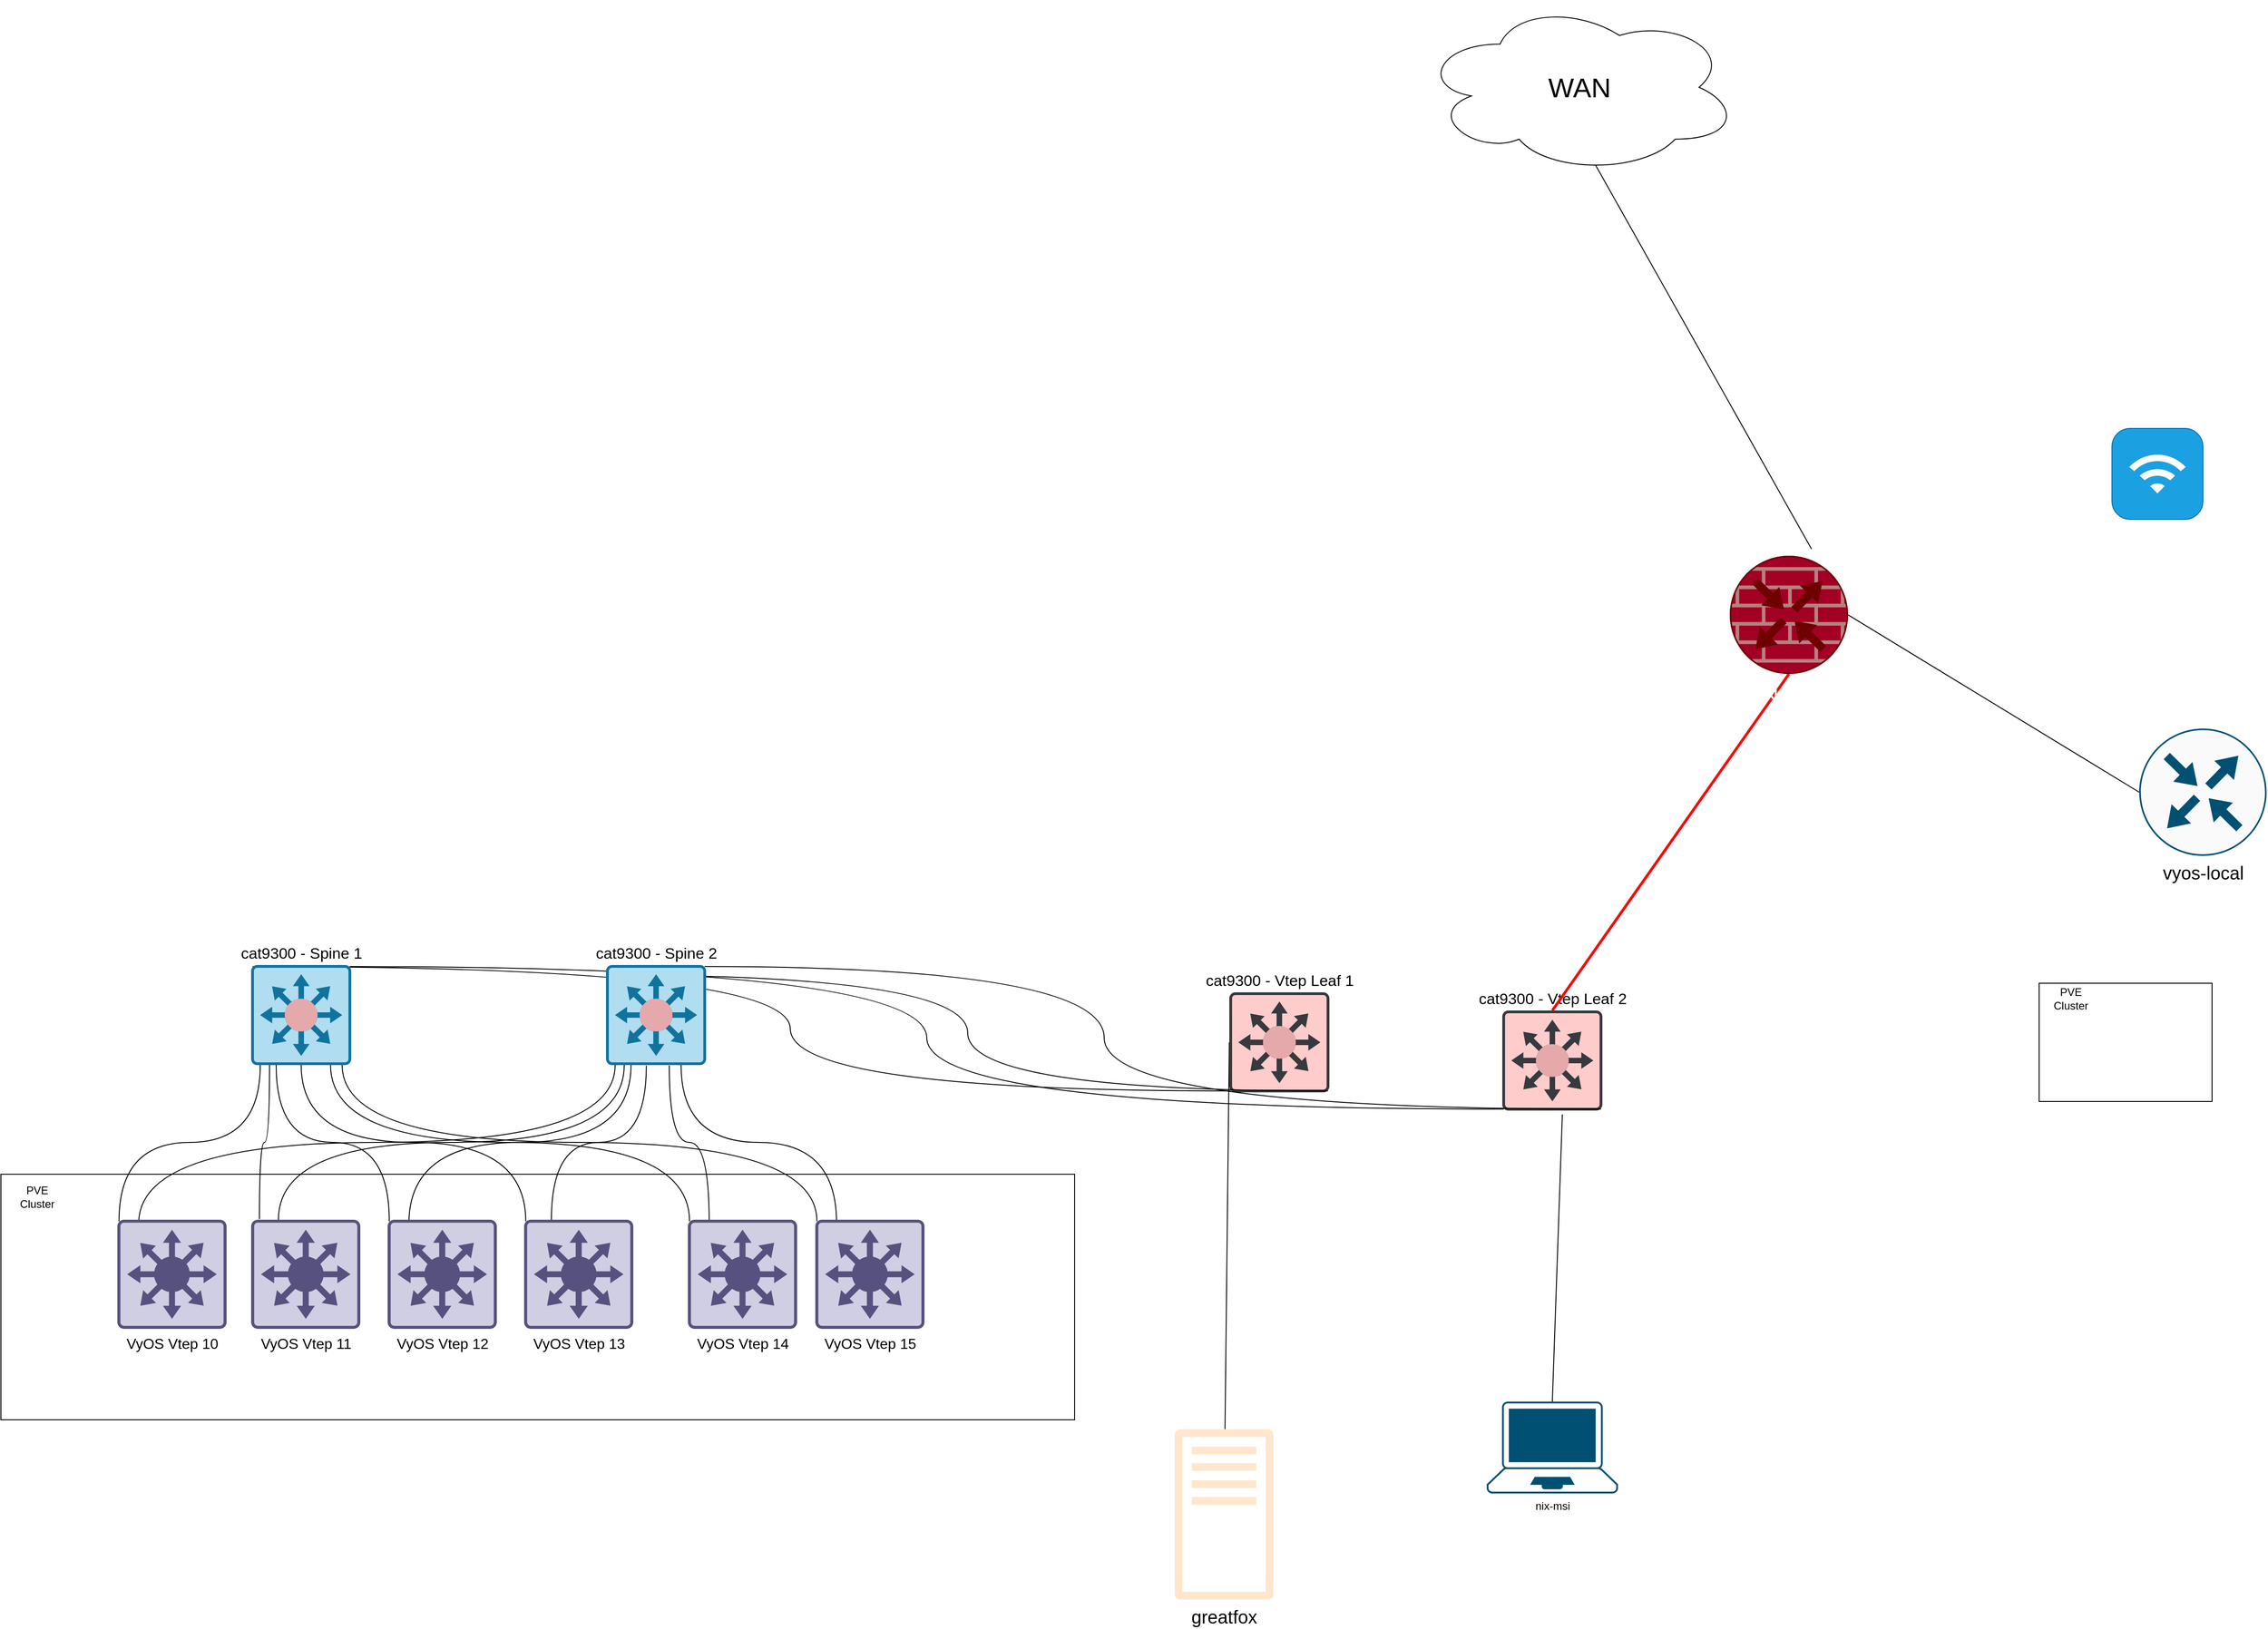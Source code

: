 <mxfile version="26.0.10">
  <diagram name="Page-1" id="Rgjj89eCdvNnS10fGYwV">
    <mxGraphModel dx="3079" dy="1870" grid="1" gridSize="10" guides="1" tooltips="1" connect="1" arrows="1" fold="1" page="1" pageScale="1" pageWidth="850" pageHeight="1100" math="0" shadow="0" adaptiveColors="simple">
      <root>
        <mxCell id="0" />
        <mxCell id="1" parent="0" />
        <mxCell id="LlokaoBQDyI7vfWsaAnD-50" value="" style="group" parent="1" vertex="1" connectable="0">
          <mxGeometry x="-1510" y="520" width="1180" height="270" as="geometry" />
        </mxCell>
        <mxCell id="LlokaoBQDyI7vfWsaAnD-48" value="" style="rounded=0;whiteSpace=wrap;html=1;movable=1;resizable=1;rotatable=1;deletable=1;editable=1;locked=0;connectable=1;" parent="LlokaoBQDyI7vfWsaAnD-50" vertex="1">
          <mxGeometry width="1180" height="270" as="geometry" />
        </mxCell>
        <mxCell id="LlokaoBQDyI7vfWsaAnD-49" value="PVE Cluster" style="text;html=1;align=center;verticalAlign=middle;whiteSpace=wrap;rounded=0;movable=1;resizable=1;rotatable=1;deletable=1;editable=1;locked=0;connectable=1;" parent="LlokaoBQDyI7vfWsaAnD-50" vertex="1">
          <mxGeometry x="10" y="10" width="60" height="30" as="geometry" />
        </mxCell>
        <mxCell id="PbtLvo4gmNFbYHyGWxIX-13" style="rounded=0;orthogonalLoop=1;jettySize=auto;html=1;exitX=0;exitY=0.5;exitDx=0;exitDy=0;exitPerimeter=0;endArrow=none;endFill=0;" parent="1" source="LlokaoBQDyI7vfWsaAnD-42" target="PbtLvo4gmNFbYHyGWxIX-12" edge="1">
          <mxGeometry relative="1" as="geometry" />
        </mxCell>
        <mxCell id="LlokaoBQDyI7vfWsaAnD-42" value="cat9300 - Vtep Leaf 1" style="sketch=0;points=[[0.015,0.015,0],[0.985,0.015,0],[0.985,0.985,0],[0.015,0.985,0],[0.25,0,0],[0.5,0,0],[0.75,0,0],[1,0.25,0],[1,0.5,0],[1,0.75,0],[0.75,1,0],[0.5,1,0],[0.25,1,0],[0,0.75,0],[0,0.5,0],[0,0.25,0]];verticalLabelPosition=top;html=1;verticalAlign=bottom;aspect=fixed;align=center;pointerEvents=1;shape=mxgraph.cisco19.rect;prIcon=secure_catalyst_switch_color2;labelBackgroundColor=default;fontSize=17;fillColor=#ffcccc;strokeColor=#36393d;labelPosition=center;" parent="1" vertex="1">
          <mxGeometry x="-160" y="320" width="110" height="110" as="geometry" />
        </mxCell>
        <mxCell id="LlokaoBQDyI7vfWsaAnD-43" value="cat9300 - Vtep Leaf 2" style="sketch=0;points=[[0.015,0.015,0],[0.985,0.015,0],[0.985,0.985,0],[0.015,0.985,0],[0.25,0,0],[0.5,0,0],[0.75,0,0],[1,0.25,0],[1,0.5,0],[1,0.75,0],[0.75,1,0],[0.5,1,0],[0.25,1,0],[0,0.75,0],[0,0.5,0],[0,0.25,0]];verticalLabelPosition=top;html=1;verticalAlign=bottom;aspect=fixed;align=center;pointerEvents=1;shape=mxgraph.cisco19.rect;prIcon=secure_catalyst_switch_color2;labelBackgroundColor=default;fontSize=17;fillColor=#ffcccc;strokeColor=#36393d;labelPosition=center;" parent="1" vertex="1">
          <mxGeometry x="140" y="340" width="110" height="110" as="geometry" />
        </mxCell>
        <mxCell id="LlokaoBQDyI7vfWsaAnD-44" style="rounded=0;orthogonalLoop=1;jettySize=auto;html=1;exitX=0.015;exitY=0.985;exitDx=0;exitDy=0;exitPerimeter=0;entryX=0.015;entryY=0.015;entryDx=0;entryDy=0;entryPerimeter=0;endArrow=none;endFill=0;edgeStyle=orthogonalEdgeStyle;curved=1;" parent="1" source="LlokaoBQDyI7vfWsaAnD-42" target="LlokaoBQDyI7vfWsaAnD-6" edge="1">
          <mxGeometry relative="1" as="geometry" />
        </mxCell>
        <mxCell id="LlokaoBQDyI7vfWsaAnD-45" style="rounded=0;orthogonalLoop=1;jettySize=auto;html=1;exitX=0.985;exitY=0.985;exitDx=0;exitDy=0;exitPerimeter=0;entryX=0.018;entryY=0.1;entryDx=0;entryDy=0;entryPerimeter=0;endArrow=none;endFill=0;edgeStyle=orthogonalEdgeStyle;curved=1;" parent="1" source="LlokaoBQDyI7vfWsaAnD-42" target="LlokaoBQDyI7vfWsaAnD-10" edge="1">
          <mxGeometry relative="1" as="geometry" />
        </mxCell>
        <mxCell id="LlokaoBQDyI7vfWsaAnD-46" style="rounded=0;orthogonalLoop=1;jettySize=auto;html=1;exitX=0.015;exitY=0.985;exitDx=0;exitDy=0;exitPerimeter=0;entryX=0.985;entryY=0.015;entryDx=0;entryDy=0;entryPerimeter=0;endArrow=none;endFill=0;edgeStyle=orthogonalEdgeStyle;curved=1;" parent="1" source="LlokaoBQDyI7vfWsaAnD-43" target="LlokaoBQDyI7vfWsaAnD-6" edge="1">
          <mxGeometry relative="1" as="geometry" />
        </mxCell>
        <mxCell id="LlokaoBQDyI7vfWsaAnD-47" style="rounded=0;orthogonalLoop=1;jettySize=auto;html=1;exitX=0.985;exitY=0.985;exitDx=0;exitDy=0;exitPerimeter=0;entryX=0.985;entryY=0.015;entryDx=0;entryDy=0;entryPerimeter=0;endArrow=none;endFill=0;edgeStyle=orthogonalEdgeStyle;curved=1;" parent="1" source="LlokaoBQDyI7vfWsaAnD-43" target="LlokaoBQDyI7vfWsaAnD-10" edge="1">
          <mxGeometry relative="1" as="geometry" />
        </mxCell>
        <mxCell id="PbtLvo4gmNFbYHyGWxIX-12" value="greatfox" style="sketch=0;outlineConnect=0;fillColor=#ffe6cc;strokeColor=#d79b00;dashed=0;verticalLabelPosition=bottom;verticalAlign=top;align=center;html=1;fontSize=20;fontStyle=0;aspect=fixed;pointerEvents=1;shape=mxgraph.aws4.traditional_server;" parent="1" vertex="1">
          <mxGeometry x="-220.0" y="800" width="108.46" height="188" as="geometry" />
        </mxCell>
        <mxCell id="ef0nl-UPp9qs67J5QoKZ-1" value="nix-msi" style="points=[[0.13,0.02,0],[0.5,0,0],[0.87,0.02,0],[0.885,0.4,0],[0.985,0.985,0],[0.5,1,0],[0.015,0.985,0],[0.115,0.4,0]];verticalLabelPosition=bottom;sketch=0;html=1;verticalAlign=top;aspect=fixed;align=center;pointerEvents=1;shape=mxgraph.cisco19.laptop;fillColor=#005073;strokeColor=none;" vertex="1" parent="1">
          <mxGeometry x="122.86" y="770" width="144.29" height="101" as="geometry" />
        </mxCell>
        <mxCell id="ef0nl-UPp9qs67J5QoKZ-2" value="" style="endArrow=none;html=1;rounded=0;entryX=0.6;entryY=1.039;entryDx=0;entryDy=0;entryPerimeter=0;exitX=0.5;exitY=0;exitDx=0;exitDy=0;exitPerimeter=0;" edge="1" parent="1" source="ef0nl-UPp9qs67J5QoKZ-1" target="LlokaoBQDyI7vfWsaAnD-43">
          <mxGeometry width="50" height="50" relative="1" as="geometry">
            <mxPoint x="820" y="350" as="sourcePoint" />
            <mxPoint x="870" y="300" as="targetPoint" />
          </mxGeometry>
        </mxCell>
        <mxCell id="LlokaoBQDyI7vfWsaAnD-18" style="rounded=0;orthogonalLoop=1;jettySize=auto;html=1;exitX=0.076;exitY=-0.006;exitDx=0;exitDy=0;exitPerimeter=0;entryX=0.184;entryY=0.995;entryDx=0;entryDy=0;entryPerimeter=0;strokeColor=default;endArrow=none;endFill=0;edgeStyle=orthogonalEdgeStyle;curved=1;" parent="1" source="LlokaoBQDyI7vfWsaAnD-15" target="LlokaoBQDyI7vfWsaAnD-6" edge="1">
          <mxGeometry relative="1" as="geometry">
            <mxPoint x="-1315.0" y="673.45" as="sourcePoint" />
            <mxPoint x="-1195.15" y="490" as="targetPoint" />
          </mxGeometry>
        </mxCell>
        <mxCell id="LlokaoBQDyI7vfWsaAnD-21" style="rounded=0;orthogonalLoop=1;jettySize=auto;html=1;exitX=0.25;exitY=1;exitDx=0;exitDy=0;exitPerimeter=0;entryX=0.015;entryY=0.015;entryDx=0;entryDy=0;entryPerimeter=0;endArrow=none;endFill=0;edgeStyle=orthogonalEdgeStyle;curved=1;" parent="1" source="LlokaoBQDyI7vfWsaAnD-6" target="LlokaoBQDyI7vfWsaAnD-20" edge="1">
          <mxGeometry relative="1" as="geometry" />
        </mxCell>
        <mxCell id="LlokaoBQDyI7vfWsaAnD-22" style="rounded=0;orthogonalLoop=1;jettySize=auto;html=1;exitX=0.25;exitY=1;exitDx=0;exitDy=0;exitPerimeter=0;entryX=0.195;entryY=0.034;entryDx=0;entryDy=0;entryPerimeter=0;endArrow=none;endFill=0;edgeStyle=orthogonalEdgeStyle;curved=1;" parent="1" source="LlokaoBQDyI7vfWsaAnD-10" target="LlokaoBQDyI7vfWsaAnD-20" edge="1">
          <mxGeometry relative="1" as="geometry" />
        </mxCell>
        <mxCell id="LlokaoBQDyI7vfWsaAnD-24" style="rounded=0;orthogonalLoop=1;jettySize=auto;html=1;exitX=0.5;exitY=1;exitDx=0;exitDy=0;exitPerimeter=0;entryX=0.015;entryY=0.015;entryDx=0;entryDy=0;entryPerimeter=0;endArrow=none;endFill=0;edgeStyle=orthogonalEdgeStyle;curved=1;" parent="1" source="LlokaoBQDyI7vfWsaAnD-6" target="LlokaoBQDyI7vfWsaAnD-23" edge="1">
          <mxGeometry relative="1" as="geometry">
            <mxPoint x="-1017" y="480" as="sourcePoint" />
          </mxGeometry>
        </mxCell>
        <mxCell id="LlokaoBQDyI7vfWsaAnD-27" style="rounded=0;orthogonalLoop=1;jettySize=auto;html=1;entryX=0.015;entryY=0.015;entryDx=0;entryDy=0;entryPerimeter=0;endArrow=none;endFill=0;exitX=0.793;exitY=0.998;exitDx=0;exitDy=0;exitPerimeter=0;edgeStyle=orthogonalEdgeStyle;curved=1;" parent="1" source="LlokaoBQDyI7vfWsaAnD-6" target="LlokaoBQDyI7vfWsaAnD-26" edge="1">
          <mxGeometry relative="1" as="geometry">
            <mxPoint x="-1105" y="480" as="sourcePoint" />
          </mxGeometry>
        </mxCell>
        <mxCell id="LlokaoBQDyI7vfWsaAnD-28" style="rounded=0;orthogonalLoop=1;jettySize=auto;html=1;exitX=0.632;exitY=1.004;exitDx=0;exitDy=0;exitPerimeter=0;entryX=0.195;entryY=0.034;entryDx=0;entryDy=0;entryPerimeter=0;endArrow=none;endFill=0;edgeStyle=orthogonalEdgeStyle;curved=1;" parent="1" source="LlokaoBQDyI7vfWsaAnD-10" target="LlokaoBQDyI7vfWsaAnD-26" edge="1">
          <mxGeometry relative="1" as="geometry">
            <mxPoint x="-637" y="480" as="sourcePoint" />
          </mxGeometry>
        </mxCell>
        <mxCell id="LlokaoBQDyI7vfWsaAnD-29" style="edgeStyle=orthogonalEdgeStyle;rounded=0;orthogonalLoop=1;jettySize=auto;html=1;exitX=0.25;exitY=0;exitDx=0;exitDy=0;exitPerimeter=0;entryX=0.182;entryY=1;entryDx=0;entryDy=0;entryPerimeter=0;endArrow=none;endFill=0;curved=1;" parent="1" source="LlokaoBQDyI7vfWsaAnD-15" target="LlokaoBQDyI7vfWsaAnD-10" edge="1">
          <mxGeometry relative="1" as="geometry" />
        </mxCell>
        <mxCell id="LlokaoBQDyI7vfWsaAnD-30" style="edgeStyle=orthogonalEdgeStyle;rounded=0;orthogonalLoop=1;jettySize=auto;html=1;exitX=0.25;exitY=0;exitDx=0;exitDy=0;exitPerimeter=0;entryX=0.403;entryY=1.006;entryDx=0;entryDy=0;entryPerimeter=0;curved=1;endArrow=none;endFill=0;" parent="1" source="LlokaoBQDyI7vfWsaAnD-23" target="LlokaoBQDyI7vfWsaAnD-10" edge="1">
          <mxGeometry relative="1" as="geometry" />
        </mxCell>
        <mxCell id="LlokaoBQDyI7vfWsaAnD-34" style="rounded=0;orthogonalLoop=1;jettySize=auto;html=1;entryX=0.015;entryY=0.015;entryDx=0;entryDy=0;entryPerimeter=0;endArrow=none;endFill=0;exitX=0.909;exitY=1;exitDx=0;exitDy=0;exitPerimeter=0;edgeStyle=orthogonalEdgeStyle;curved=1;" parent="1" source="LlokaoBQDyI7vfWsaAnD-6" target="LlokaoBQDyI7vfWsaAnD-33" edge="1">
          <mxGeometry relative="1" as="geometry">
            <mxPoint x="-1008" y="400" as="sourcePoint" />
          </mxGeometry>
        </mxCell>
        <mxCell id="LlokaoBQDyI7vfWsaAnD-35" style="rounded=0;orthogonalLoop=1;jettySize=auto;html=1;exitX=0.75;exitY=1;exitDx=0;exitDy=0;exitPerimeter=0;entryX=0.195;entryY=0.034;entryDx=0;entryDy=0;entryPerimeter=0;endArrow=none;endFill=0;edgeStyle=orthogonalEdgeStyle;curved=1;" parent="1" source="LlokaoBQDyI7vfWsaAnD-10" target="LlokaoBQDyI7vfWsaAnD-33" edge="1">
          <mxGeometry relative="1" as="geometry">
            <mxPoint x="-636" y="403" as="sourcePoint" />
          </mxGeometry>
        </mxCell>
        <mxCell id="LlokaoBQDyI7vfWsaAnD-37" style="rounded=0;orthogonalLoop=1;jettySize=auto;html=1;entryX=0.015;entryY=0.015;entryDx=0;entryDy=0;entryPerimeter=0;endArrow=none;endFill=0;edgeStyle=orthogonalEdgeStyle;curved=1;exitX=0.091;exitY=1;exitDx=0;exitDy=0;exitPerimeter=0;" parent="1" source="LlokaoBQDyI7vfWsaAnD-6" target="LlokaoBQDyI7vfWsaAnD-36" edge="1">
          <mxGeometry relative="1" as="geometry">
            <mxPoint x="-1225" y="410" as="sourcePoint" />
          </mxGeometry>
        </mxCell>
        <mxCell id="LlokaoBQDyI7vfWsaAnD-38" style="rounded=0;orthogonalLoop=1;jettySize=auto;html=1;exitX=0.091;exitY=1;exitDx=0;exitDy=0;exitPerimeter=0;entryX=0.195;entryY=0.034;entryDx=0;entryDy=0;entryPerimeter=0;endArrow=none;endFill=0;edgeStyle=orthogonalEdgeStyle;curved=1;" parent="1" source="LlokaoBQDyI7vfWsaAnD-10" target="LlokaoBQDyI7vfWsaAnD-36" edge="1">
          <mxGeometry relative="1" as="geometry">
            <mxPoint x="-1403" y="403" as="sourcePoint" />
          </mxGeometry>
        </mxCell>
        <mxCell id="LlokaoBQDyI7vfWsaAnD-6" value="cat9300 - Spine 1" style="sketch=0;points=[[0.015,0.015,0],[0.985,0.015,0],[0.985,0.985,0],[0.015,0.985,0],[0.25,0,0],[0.5,0,0],[0.75,0,0],[1,0.25,0],[1,0.5,0],[1,0.75,0],[0.75,1,0],[0.5,1,0],[0.25,1,0],[0,0.75,0],[0,0.5,0],[0,0.25,0]];verticalLabelPosition=top;html=1;verticalAlign=bottom;aspect=fixed;align=center;pointerEvents=1;shape=mxgraph.cisco19.rect;prIcon=secure_catalyst_switch_color2;labelBackgroundColor=default;fontSize=17;fillColor=#b1ddf0;strokeColor=#10739e;labelPosition=center;" parent="1" vertex="1">
          <mxGeometry x="-1235" y="290" width="110" height="110" as="geometry" />
        </mxCell>
        <mxCell id="LlokaoBQDyI7vfWsaAnD-10" value="cat9300 - Spine 2" style="sketch=0;points=[[0.015,0.015,0],[0.985,0.015,0],[0.985,0.985,0],[0.015,0.985,0],[0.25,0,0],[0.5,0,0],[0.75,0,0],[1,0.25,0],[1,0.5,0],[1,0.75,0],[0.75,1,0],[0.5,1,0],[0.25,1,0],[0,0.75,0],[0,0.5,0],[0,0.25,0]];verticalLabelPosition=top;html=1;verticalAlign=bottom;aspect=fixed;align=center;pointerEvents=1;shape=mxgraph.cisco19.rect;prIcon=secure_catalyst_switch_color2;labelBackgroundColor=default;fontSize=17;fillColor=#b1ddf0;strokeColor=#10739e;labelPosition=center;" parent="1" vertex="1">
          <mxGeometry x="-845" y="290" width="110" height="110" as="geometry" />
        </mxCell>
        <mxCell id="LlokaoBQDyI7vfWsaAnD-15" value="VyOS Vtep 11" style="sketch=0;points=[[0.015,0.015,0],[0.985,0.015,0],[0.985,0.985,0],[0.015,0.985,0],[0.25,0,0],[0.5,0,0],[0.75,0,0],[1,0.25,0],[1,0.5,0],[1,0.75,0],[0.75,1,0],[0.5,1,0],[0.25,1,0],[0,0.75,0],[0,0.5,0],[0,0.25,0]];verticalLabelPosition=bottom;html=1;verticalAlign=top;aspect=fixed;align=center;pointerEvents=1;shape=mxgraph.cisco19.rect;prIcon=l3_switch;fillColor=#d0cee2;strokeColor=#56517e;fontSize=16;labelBackgroundColor=default;" parent="1" vertex="1">
          <mxGeometry x="-1235" y="570" width="120" height="120" as="geometry" />
        </mxCell>
        <mxCell id="LlokaoBQDyI7vfWsaAnD-20" value="VyOS Vtep 12" style="sketch=0;points=[[0.015,0.015,0],[0.985,0.015,0],[0.985,0.985,0],[0.015,0.985,0],[0.25,0,0],[0.5,0,0],[0.75,0,0],[1,0.25,0],[1,0.5,0],[1,0.75,0],[0.75,1,0],[0.5,1,0],[0.25,1,0],[0,0.75,0],[0,0.5,0],[0,0.25,0]];verticalLabelPosition=bottom;html=1;verticalAlign=top;aspect=fixed;align=center;pointerEvents=1;shape=mxgraph.cisco19.rect;prIcon=l3_switch;fillColor=#d0cee2;strokeColor=#56517e;fontSize=16;labelBackgroundColor=default;" parent="1" vertex="1">
          <mxGeometry x="-1085" y="570" width="120" height="120" as="geometry" />
        </mxCell>
        <mxCell id="LlokaoBQDyI7vfWsaAnD-23" value="VyOS Vtep 13" style="sketch=0;points=[[0.015,0.015,0],[0.985,0.015,0],[0.985,0.985,0],[0.015,0.985,0],[0.25,0,0],[0.5,0,0],[0.75,0,0],[1,0.25,0],[1,0.5,0],[1,0.75,0],[0.75,1,0],[0.5,1,0],[0.25,1,0],[0,0.75,0],[0,0.5,0],[0,0.25,0]];verticalLabelPosition=bottom;html=1;verticalAlign=top;aspect=fixed;align=center;pointerEvents=1;shape=mxgraph.cisco19.rect;prIcon=l3_switch;fillColor=#d0cee2;strokeColor=#56517e;fontSize=16;labelBackgroundColor=default;" parent="1" vertex="1">
          <mxGeometry x="-935" y="570" width="120" height="120" as="geometry" />
        </mxCell>
        <mxCell id="LlokaoBQDyI7vfWsaAnD-26" value="VyOS Vtep 14" style="sketch=0;points=[[0.015,0.015,0],[0.985,0.015,0],[0.985,0.985,0],[0.015,0.985,0],[0.25,0,0],[0.5,0,0],[0.75,0,0],[1,0.25,0],[1,0.5,0],[1,0.75,0],[0.75,1,0],[0.5,1,0],[0.25,1,0],[0,0.75,0],[0,0.5,0],[0,0.25,0]];verticalLabelPosition=bottom;html=1;verticalAlign=top;aspect=fixed;align=center;pointerEvents=1;shape=mxgraph.cisco19.rect;prIcon=l3_switch;fillColor=#d0cee2;strokeColor=#56517e;fontSize=16;labelBackgroundColor=default;" parent="1" vertex="1">
          <mxGeometry x="-755" y="570" width="120" height="120" as="geometry" />
        </mxCell>
        <mxCell id="LlokaoBQDyI7vfWsaAnD-33" value="VyOS Vtep 15" style="sketch=0;points=[[0.015,0.015,0],[0.985,0.015,0],[0.985,0.985,0],[0.015,0.985,0],[0.25,0,0],[0.5,0,0],[0.75,0,0],[1,0.25,0],[1,0.5,0],[1,0.75,0],[0.75,1,0],[0.5,1,0],[0.25,1,0],[0,0.75,0],[0,0.5,0],[0,0.25,0]];verticalLabelPosition=bottom;html=1;verticalAlign=top;aspect=fixed;align=center;pointerEvents=1;shape=mxgraph.cisco19.rect;prIcon=l3_switch;fillColor=#d0cee2;strokeColor=#56517e;fontSize=16;labelBackgroundColor=default;" parent="1" vertex="1">
          <mxGeometry x="-615" y="570" width="120" height="120" as="geometry" />
        </mxCell>
        <mxCell id="LlokaoBQDyI7vfWsaAnD-36" value="VyOS Vtep 10" style="sketch=0;points=[[0.015,0.015,0],[0.985,0.015,0],[0.985,0.985,0],[0.015,0.985,0],[0.25,0,0],[0.5,0,0],[0.75,0,0],[1,0.25,0],[1,0.5,0],[1,0.75,0],[0.75,1,0],[0.5,1,0],[0.25,1,0],[0,0.75,0],[0,0.5,0],[0,0.25,0]];verticalLabelPosition=bottom;html=1;verticalAlign=top;aspect=fixed;align=center;pointerEvents=1;shape=mxgraph.cisco19.rect;prIcon=l3_switch;fillColor=#d0cee2;strokeColor=#56517e;fontSize=16;labelBackgroundColor=default;" parent="1" vertex="1">
          <mxGeometry x="-1382" y="570" width="120" height="120" as="geometry" />
        </mxCell>
        <mxCell id="ef0nl-UPp9qs67J5QoKZ-6" value="&lt;font style=&quot;font-size: 30px;&quot;&gt;WAN&lt;/font&gt;" style="ellipse;shape=cloud;whiteSpace=wrap;html=1;" vertex="1" parent="1">
          <mxGeometry x="50" y="-770" width="350" height="190" as="geometry" />
        </mxCell>
        <mxCell id="ef0nl-UPp9qs67J5QoKZ-7" value="" style="endArrow=none;html=1;rounded=0;exitX=0.5;exitY=0;exitDx=0;exitDy=0;exitPerimeter=0;entryX=0.5;entryY=1;entryDx=0;entryDy=0;entryPerimeter=0;strokeWidth=3;strokeColor=#FF0000;" edge="1" parent="1" source="LlokaoBQDyI7vfWsaAnD-43" target="ef0nl-UPp9qs67J5QoKZ-10">
          <mxGeometry width="50" height="50" relative="1" as="geometry">
            <mxPoint x="-250" y="80" as="sourcePoint" />
            <mxPoint x="210.668" y="-102" as="targetPoint" />
          </mxGeometry>
        </mxCell>
        <mxCell id="ef0nl-UPp9qs67J5QoKZ-8" value="" style="endArrow=none;html=1;rounded=0;entryX=0.55;entryY=0.95;entryDx=0;entryDy=0;entryPerimeter=0;exitX=0.691;exitY=-0.057;exitDx=0;exitDy=0;exitPerimeter=0;" edge="1" parent="1" source="ef0nl-UPp9qs67J5QoKZ-10" target="ef0nl-UPp9qs67J5QoKZ-6">
          <mxGeometry width="50" height="50" relative="1" as="geometry">
            <mxPoint x="220.808" y="-290" as="sourcePoint" />
            <mxPoint x="-200" y="30" as="targetPoint" />
          </mxGeometry>
        </mxCell>
        <mxCell id="ef0nl-UPp9qs67J5QoKZ-10" value="&lt;font style=&quot;font-size: 25px;&quot;&gt;N100&lt;/font&gt;" style="sketch=0;points=[[0.5,0,0],[1,0.5,0],[0.5,1,0],[0,0.5,0],[0.145,0.145,0],[0.856,0.145,0],[0.855,0.856,0],[0.145,0.855,0]];verticalLabelPosition=bottom;html=1;verticalAlign=top;aspect=fixed;align=center;pointerEvents=1;shape=mxgraph.cisco19.rect;prIcon=router_with_firewall;fillColor=#a20025;strokeColor=#6F0000;fontColor=#ffffff;" vertex="1" parent="1">
          <mxGeometry x="390" y="-160" width="130" height="130" as="geometry" />
        </mxCell>
        <mxCell id="ef0nl-UPp9qs67J5QoKZ-11" value="u6 pro" style="html=1;strokeWidth=1;shadow=0;dashed=0;shape=mxgraph.ios7.misc.wifi;fillColor=#1ba1e2;strokeColor=#006EAF;buttonText=;strokeColor2=#222222;fontSize=20;verticalLabelPosition=bottom;verticalAlign=top;align=center;sketch=0;fontColor=#ffffff;" vertex="1" parent="1">
          <mxGeometry x="810" y="-300" width="100" height="100" as="geometry" />
        </mxCell>
        <mxCell id="ef0nl-UPp9qs67J5QoKZ-14" value="" style="endArrow=none;html=1;rounded=0;exitX=1;exitY=0.5;exitDx=0;exitDy=0;exitPerimeter=0;entryX=0;entryY=0.5;entryDx=0;entryDy=0;entryPerimeter=0;" edge="1" parent="1" source="ef0nl-UPp9qs67J5QoKZ-10" target="ef0nl-UPp9qs67J5QoKZ-15">
          <mxGeometry width="50" height="50" relative="1" as="geometry">
            <mxPoint x="540" y="-85" as="sourcePoint" />
            <mxPoint x="820" y="70" as="targetPoint" />
          </mxGeometry>
        </mxCell>
        <mxCell id="ef0nl-UPp9qs67J5QoKZ-15" value="&lt;font style=&quot;font-size: 20px;&quot;&gt;vyos-local&lt;/font&gt;" style="sketch=0;points=[[0.5,0,0],[1,0.5,0],[0.5,1,0],[0,0.5,0],[0.145,0.145,0],[0.856,0.145,0],[0.855,0.856,0],[0.145,0.855,0]];verticalLabelPosition=bottom;html=1;verticalAlign=top;aspect=fixed;align=center;pointerEvents=1;shape=mxgraph.cisco19.rect;prIcon=router;fillColor=#FAFAFA;strokeColor=#005073;" vertex="1" parent="1">
          <mxGeometry x="840" y="30" width="140" height="140" as="geometry" />
        </mxCell>
        <mxCell id="ef0nl-UPp9qs67J5QoKZ-16" value="" style="group" vertex="1" connectable="0" parent="1">
          <mxGeometry x="730" y="310" width="190" height="130" as="geometry" />
        </mxCell>
        <mxCell id="ef0nl-UPp9qs67J5QoKZ-17" value="" style="rounded=0;whiteSpace=wrap;html=1;movable=1;resizable=1;rotatable=1;deletable=1;editable=1;locked=0;connectable=1;" vertex="1" parent="ef0nl-UPp9qs67J5QoKZ-16">
          <mxGeometry width="190.0" height="130" as="geometry" />
        </mxCell>
        <mxCell id="ef0nl-UPp9qs67J5QoKZ-18" value="PVE Cluster" style="text;html=1;align=center;verticalAlign=middle;whiteSpace=wrap;rounded=0;movable=1;resizable=1;rotatable=1;deletable=1;editable=1;locked=0;connectable=1;" vertex="1" parent="ef0nl-UPp9qs67J5QoKZ-16">
          <mxGeometry x="30.0" y="10.005" width="9.661" height="14.444" as="geometry" />
        </mxCell>
      </root>
    </mxGraphModel>
  </diagram>
</mxfile>
